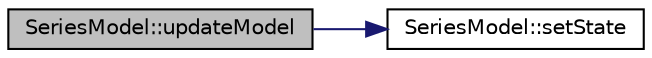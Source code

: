 digraph "SeriesModel::updateModel"
{
 // LATEX_PDF_SIZE
  edge [fontname="Helvetica",fontsize="10",labelfontname="Helvetica",labelfontsize="10"];
  node [fontname="Helvetica",fontsize="10",shape=record];
  rankdir="LR";
  Node1 [label="SeriesModel::updateModel",height=0.2,width=0.4,color="black", fillcolor="grey75", style="filled", fontcolor="black",tooltip=" "];
  Node1 -> Node2 [color="midnightblue",fontsize="10",style="solid",fontname="Helvetica"];
  Node2 [label="SeriesModel::setState",height=0.2,width=0.4,color="black", fillcolor="white", style="filled",URL="$class_series_model.html#a8cc445abc5d3f700f77c97a02702c1c0",tooltip=" "];
}
